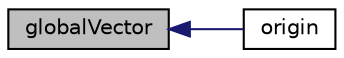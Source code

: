 digraph "globalVector"
{
  bgcolor="transparent";
  edge [fontname="Helvetica",fontsize="10",labelfontname="Helvetica",labelfontsize="10"];
  node [fontname="Helvetica",fontsize="10",shape=record];
  rankdir="LR";
  Node2989 [label="globalVector",height=0.2,width=0.4,color="black", fillcolor="grey75", style="filled", fontcolor="black"];
  Node2989 -> Node2990 [dir="back",color="midnightblue",fontsize="10",style="solid",fontname="Helvetica"];
  Node2990 [label="origin",height=0.2,width=0.4,color="black",URL="$a26141.html#a845412c810c955840b576c707e20bcb9",tooltip="Edit access to origin. "];
}
